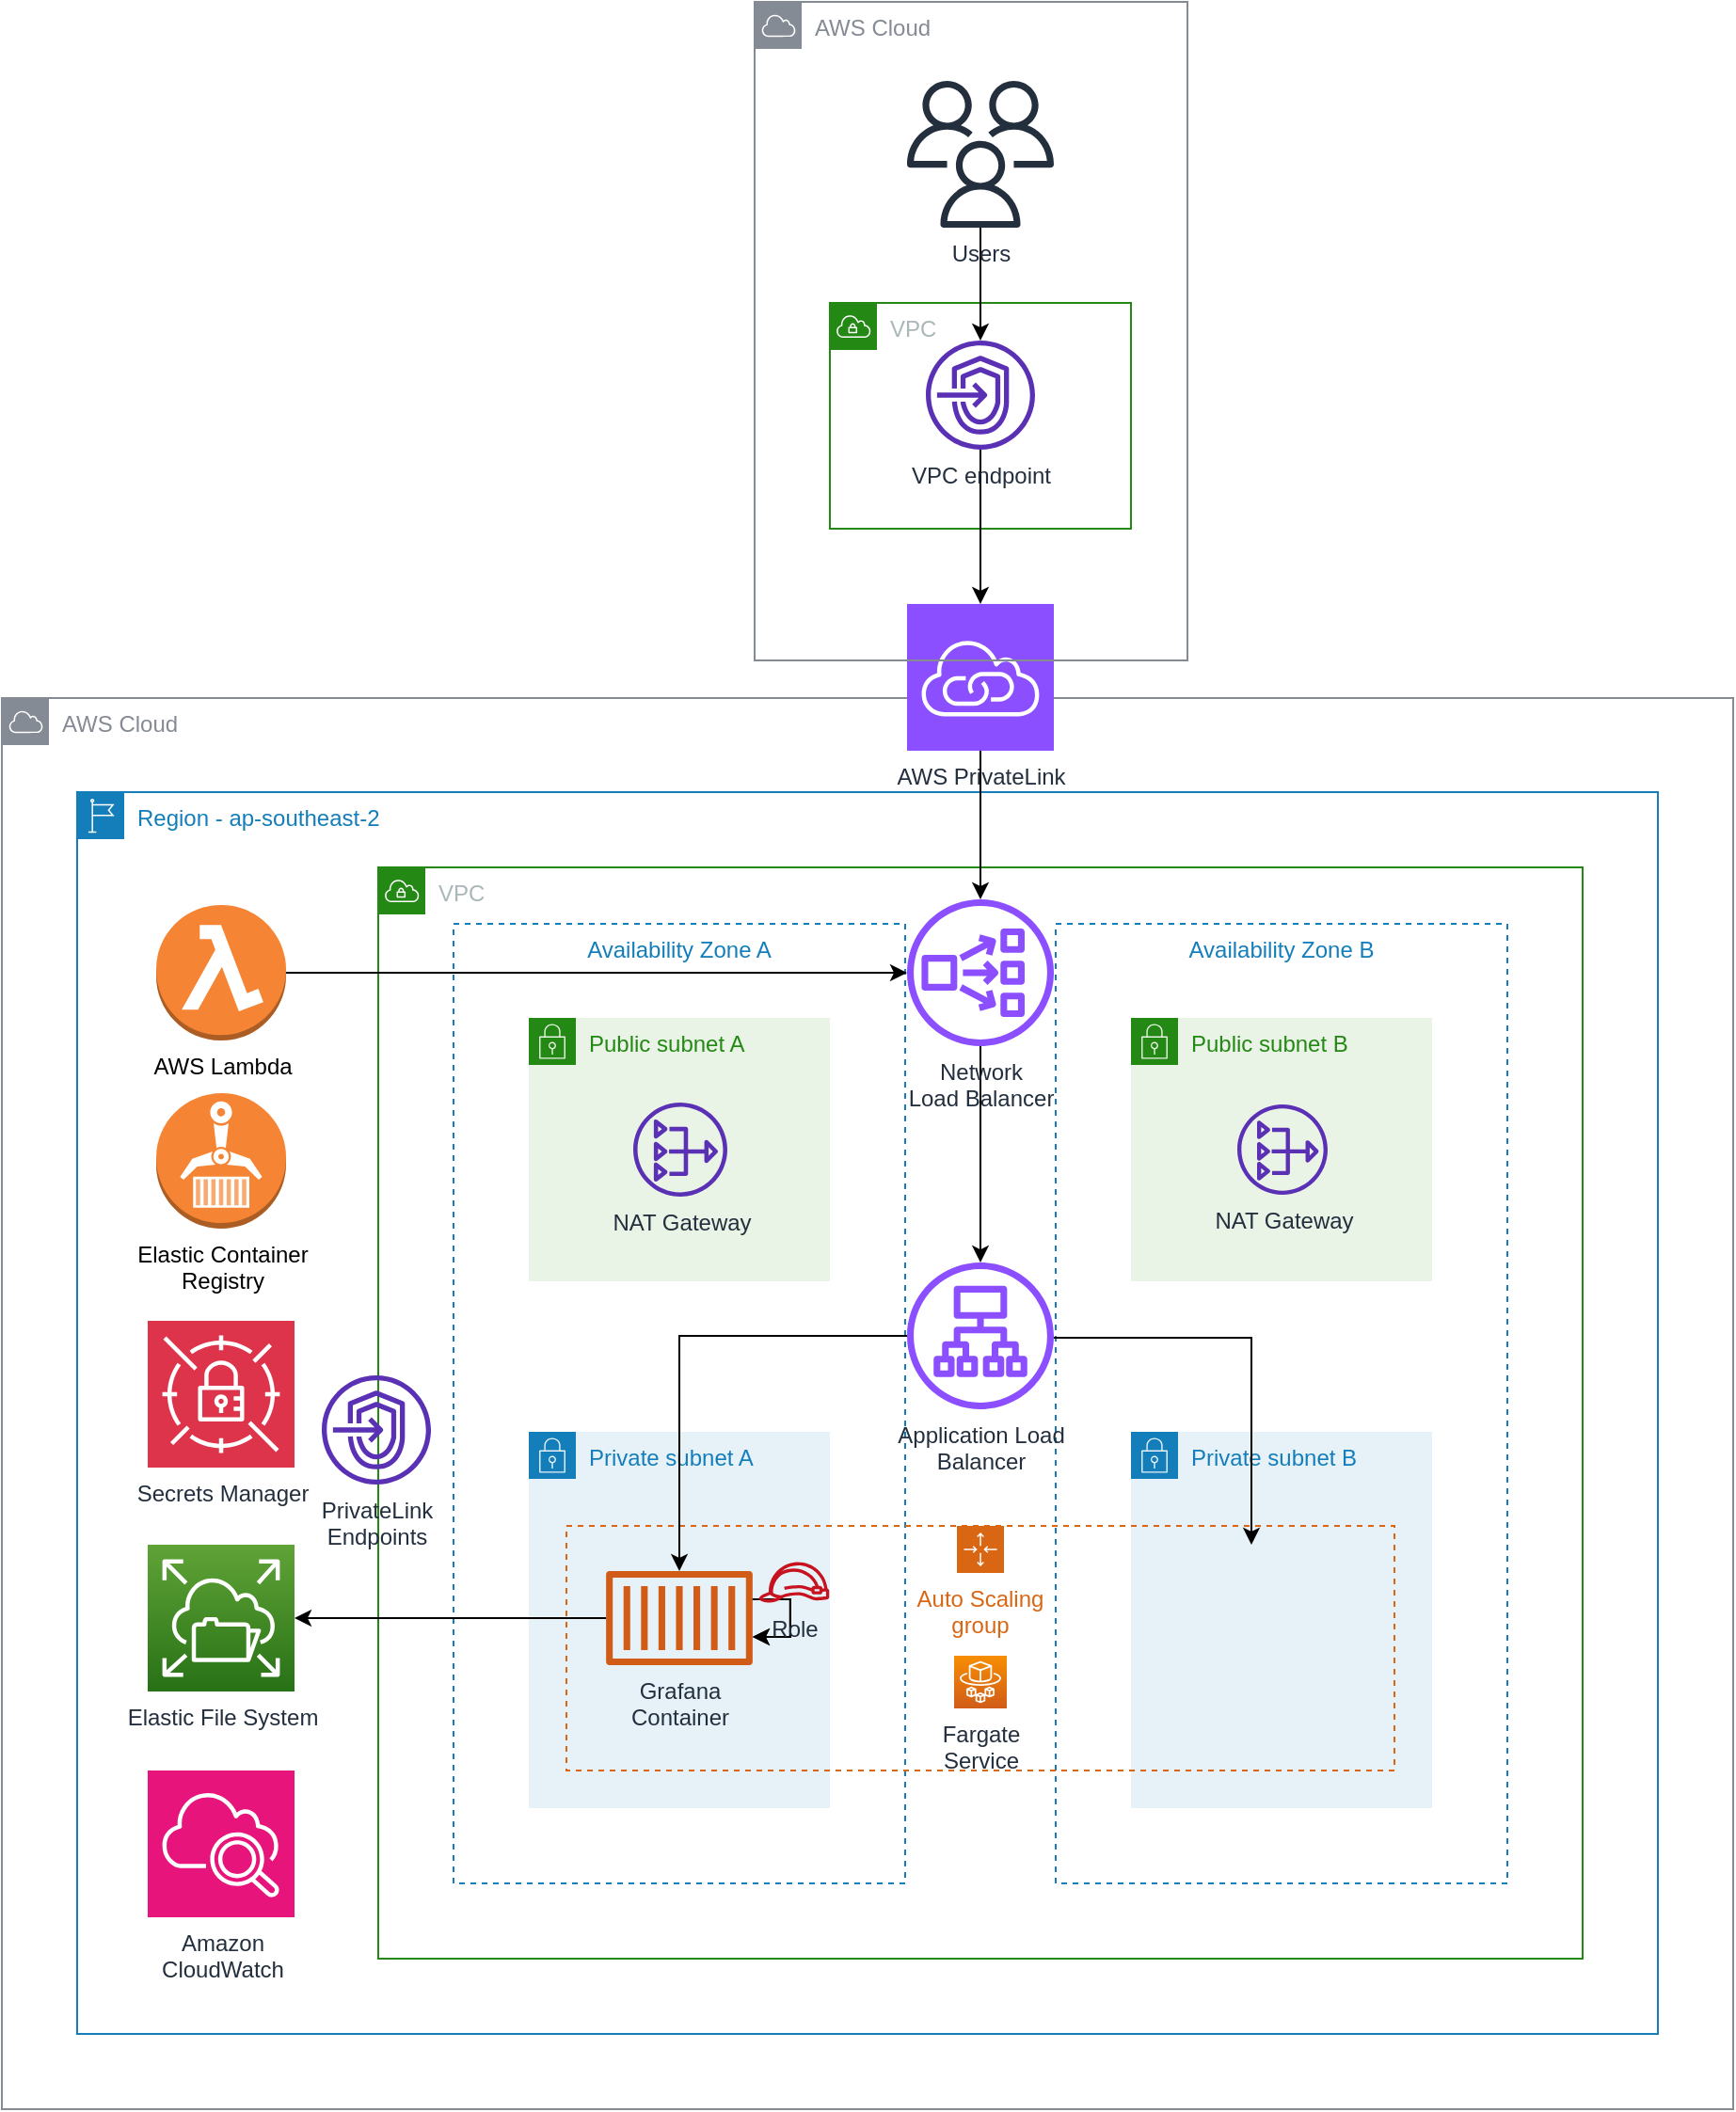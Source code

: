 <mxfile version="24.6.2" type="device">
  <diagram id="imtq8Z4648hJU_mWfPFM" name="Page-1">
    <mxGraphModel dx="2640" dy="1628" grid="1" gridSize="10" guides="1" tooltips="1" connect="1" arrows="1" fold="1" page="1" pageScale="1" pageWidth="1654" pageHeight="1169" math="0" shadow="0">
      <root>
        <mxCell id="0" />
        <mxCell id="1" parent="0" />
        <mxCell id="uo8cDGNjckPdmb15S1ab-6" value="AWS Cloud" style="sketch=0;outlineConnect=0;gradientColor=none;html=1;whiteSpace=wrap;fontSize=12;fontStyle=0;shape=mxgraph.aws4.group;grIcon=mxgraph.aws4.group_aws_cloud;strokeColor=#858B94;fillColor=none;verticalAlign=top;align=left;spacingLeft=30;fontColor=#858B94;dashed=0;" vertex="1" parent="1">
          <mxGeometry x="-40" y="250" width="920" height="750" as="geometry" />
        </mxCell>
        <mxCell id="EiazYXPmeUAbjcGxEAQZ-3" value="Region - ap-southeast-2" style="points=[[0,0],[0.25,0],[0.5,0],[0.75,0],[1,0],[1,0.25],[1,0.5],[1,0.75],[1,1],[0.75,1],[0.5,1],[0.25,1],[0,1],[0,0.75],[0,0.5],[0,0.25]];outlineConnect=0;gradientColor=none;html=1;whiteSpace=wrap;fontSize=12;fontStyle=0;shape=mxgraph.aws4.group;grIcon=mxgraph.aws4.group_region;strokeColor=#147EBA;fillColor=none;verticalAlign=top;align=left;spacingLeft=30;fontColor=#147EBA;dashed=0;" parent="1" vertex="1">
          <mxGeometry y="300" width="840" height="660" as="geometry" />
        </mxCell>
        <mxCell id="EiazYXPmeUAbjcGxEAQZ-2" value="VPC" style="points=[[0,0],[0.25,0],[0.5,0],[0.75,0],[1,0],[1,0.25],[1,0.5],[1,0.75],[1,1],[0.75,1],[0.5,1],[0.25,1],[0,1],[0,0.75],[0,0.5],[0,0.25]];outlineConnect=0;gradientColor=none;html=1;whiteSpace=wrap;fontSize=12;fontStyle=0;shape=mxgraph.aws4.group;grIcon=mxgraph.aws4.group_vpc;strokeColor=#248814;fillColor=none;verticalAlign=top;align=left;spacingLeft=30;fontColor=#AAB7B8;dashed=0;" parent="1" vertex="1">
          <mxGeometry x="160" y="340" width="640" height="580" as="geometry" />
        </mxCell>
        <mxCell id="EiazYXPmeUAbjcGxEAQZ-4" value="Availability Zone A" style="fillColor=none;strokeColor=#147EBA;dashed=1;verticalAlign=top;fontStyle=0;fontColor=#147EBA;" parent="1" vertex="1">
          <mxGeometry x="200" y="370" width="240" height="510" as="geometry" />
        </mxCell>
        <mxCell id="EiazYXPmeUAbjcGxEAQZ-5" value="Availability Zone B" style="fillColor=none;strokeColor=#147EBA;dashed=1;verticalAlign=top;fontStyle=0;fontColor=#147EBA;" parent="1" vertex="1">
          <mxGeometry x="520" y="370" width="240" height="510" as="geometry" />
        </mxCell>
        <mxCell id="EiazYXPmeUAbjcGxEAQZ-6" value="Public subnet A" style="points=[[0,0],[0.25,0],[0.5,0],[0.75,0],[1,0],[1,0.25],[1,0.5],[1,0.75],[1,1],[0.75,1],[0.5,1],[0.25,1],[0,1],[0,0.75],[0,0.5],[0,0.25]];outlineConnect=0;gradientColor=none;html=1;whiteSpace=wrap;fontSize=12;fontStyle=0;shape=mxgraph.aws4.group;grIcon=mxgraph.aws4.group_security_group;grStroke=0;strokeColor=#248814;fillColor=#E9F3E6;verticalAlign=top;align=left;spacingLeft=30;fontColor=#248814;dashed=0;" parent="1" vertex="1">
          <mxGeometry x="240" y="420" width="160" height="140" as="geometry" />
        </mxCell>
        <mxCell id="EiazYXPmeUAbjcGxEAQZ-7" value="Public subnet B" style="points=[[0,0],[0.25,0],[0.5,0],[0.75,0],[1,0],[1,0.25],[1,0.5],[1,0.75],[1,1],[0.75,1],[0.5,1],[0.25,1],[0,1],[0,0.75],[0,0.5],[0,0.25]];outlineConnect=0;gradientColor=none;html=1;whiteSpace=wrap;fontSize=12;fontStyle=0;shape=mxgraph.aws4.group;grIcon=mxgraph.aws4.group_security_group;grStroke=0;strokeColor=#248814;fillColor=#E9F3E6;verticalAlign=top;align=left;spacingLeft=30;fontColor=#248814;dashed=0;" parent="1" vertex="1">
          <mxGeometry x="560" y="420" width="160" height="140" as="geometry" />
        </mxCell>
        <mxCell id="EiazYXPmeUAbjcGxEAQZ-8" value="Private subnet A" style="points=[[0,0],[0.25,0],[0.5,0],[0.75,0],[1,0],[1,0.25],[1,0.5],[1,0.75],[1,1],[0.75,1],[0.5,1],[0.25,1],[0,1],[0,0.75],[0,0.5],[0,0.25]];outlineConnect=0;gradientColor=none;html=1;whiteSpace=wrap;fontSize=12;fontStyle=0;shape=mxgraph.aws4.group;grIcon=mxgraph.aws4.group_security_group;grStroke=0;strokeColor=#147EBA;fillColor=#E6F2F8;verticalAlign=top;align=left;spacingLeft=30;fontColor=#147EBA;dashed=0;" parent="1" vertex="1">
          <mxGeometry x="240" y="640" width="160" height="200" as="geometry" />
        </mxCell>
        <mxCell id="EiazYXPmeUAbjcGxEAQZ-9" value="Private subnet B" style="points=[[0,0],[0.25,0],[0.5,0],[0.75,0],[1,0],[1,0.25],[1,0.5],[1,0.75],[1,1],[0.75,1],[0.5,1],[0.25,1],[0,1],[0,0.75],[0,0.5],[0,0.25]];outlineConnect=0;gradientColor=none;html=1;whiteSpace=wrap;fontSize=12;fontStyle=0;shape=mxgraph.aws4.group;grIcon=mxgraph.aws4.group_security_group;grStroke=0;strokeColor=#147EBA;fillColor=#E6F2F8;verticalAlign=top;align=left;spacingLeft=30;fontColor=#147EBA;dashed=0;" parent="1" vertex="1">
          <mxGeometry x="560" y="640" width="160" height="200" as="geometry" />
        </mxCell>
        <mxCell id="EiazYXPmeUAbjcGxEAQZ-10" style="edgeStyle=orthogonalEdgeStyle;rounded=0;orthogonalLoop=1;jettySize=auto;html=1;exitX=0.5;exitY=1;exitDx=0;exitDy=0;" parent="1" source="EiazYXPmeUAbjcGxEAQZ-2" target="EiazYXPmeUAbjcGxEAQZ-2" edge="1">
          <mxGeometry relative="1" as="geometry" />
        </mxCell>
        <mxCell id="EiazYXPmeUAbjcGxEAQZ-13" value="Auto Scaling&lt;br&gt;group" style="points=[[0,0],[0.25,0],[0.5,0],[0.75,0],[1,0],[1,0.25],[1,0.5],[1,0.75],[1,1],[0.75,1],[0.5,1],[0.25,1],[0,1],[0,0.75],[0,0.5],[0,0.25]];outlineConnect=0;gradientColor=none;html=1;whiteSpace=wrap;fontSize=12;fontStyle=0;shape=mxgraph.aws4.groupCenter;grIcon=mxgraph.aws4.group_auto_scaling_group;grStroke=1;strokeColor=#D86613;fillColor=none;verticalAlign=top;align=center;fontColor=#D86613;dashed=1;spacingTop=25;" parent="1" vertex="1">
          <mxGeometry x="260" y="690" width="440" height="130" as="geometry" />
        </mxCell>
        <mxCell id="uo8cDGNjckPdmb15S1ab-13" style="edgeStyle=orthogonalEdgeStyle;rounded=0;orthogonalLoop=1;jettySize=auto;html=1;" edge="1" parent="1" source="EiazYXPmeUAbjcGxEAQZ-11" target="Y6ksXF8qLrXBDKIt_60n-1">
          <mxGeometry relative="1" as="geometry" />
        </mxCell>
        <mxCell id="EiazYXPmeUAbjcGxEAQZ-11" value="Grafana&lt;br&gt;Container" style="outlineConnect=0;fontColor=#232F3E;gradientColor=none;fillColor=#D05C17;strokeColor=none;dashed=0;verticalLabelPosition=bottom;verticalAlign=top;align=center;html=1;fontSize=12;fontStyle=0;aspect=fixed;pointerEvents=1;shape=mxgraph.aws4.container_1;" parent="1" vertex="1">
          <mxGeometry x="281" y="714" width="78" height="50" as="geometry" />
        </mxCell>
        <mxCell id="EiazYXPmeUAbjcGxEAQZ-16" value="" style="edgeStyle=orthogonalEdgeStyle;rounded=0;orthogonalLoop=1;jettySize=auto;html=1;" parent="1" source="uo8cDGNjckPdmb15S1ab-17" target="EiazYXPmeUAbjcGxEAQZ-11" edge="1">
          <mxGeometry relative="1" as="geometry">
            <mxPoint x="362" y="299" as="targetPoint" />
            <Array as="points">
              <mxPoint x="320" y="589" />
            </Array>
            <mxPoint x="425.5" y="620" as="sourcePoint" />
          </mxGeometry>
        </mxCell>
        <mxCell id="EiazYXPmeUAbjcGxEAQZ-17" value="NAT Gateway" style="outlineConnect=0;fontColor=#232F3E;gradientColor=none;fillColor=#5A30B5;strokeColor=none;dashed=0;verticalLabelPosition=bottom;verticalAlign=top;align=center;html=1;fontSize=12;fontStyle=0;aspect=fixed;pointerEvents=1;shape=mxgraph.aws4.nat_gateway;" parent="1" vertex="1">
          <mxGeometry x="295.5" y="465" width="50" height="50" as="geometry" />
        </mxCell>
        <mxCell id="EiazYXPmeUAbjcGxEAQZ-18" value="NAT Gateway" style="outlineConnect=0;fontColor=#232F3E;gradientColor=none;fillColor=#5A30B5;strokeColor=none;dashed=0;verticalLabelPosition=bottom;verticalAlign=top;align=center;html=1;fontSize=12;fontStyle=0;aspect=fixed;pointerEvents=1;shape=mxgraph.aws4.nat_gateway;" parent="1" vertex="1">
          <mxGeometry x="616.5" y="466" width="48" height="48" as="geometry" />
        </mxCell>
        <mxCell id="EiazYXPmeUAbjcGxEAQZ-19" value="PrivateLink &lt;br&gt;Endpoints" style="outlineConnect=0;fontColor=#232F3E;gradientColor=none;fillColor=#5A30B5;strokeColor=none;dashed=0;verticalLabelPosition=bottom;verticalAlign=top;align=center;html=1;fontSize=12;fontStyle=0;aspect=fixed;pointerEvents=1;shape=mxgraph.aws4.endpoints;" parent="1" vertex="1">
          <mxGeometry x="130" y="610" width="58" height="58" as="geometry" />
        </mxCell>
        <mxCell id="EiazYXPmeUAbjcGxEAQZ-23" value="Fargate&lt;br&gt;Service" style="outlineConnect=0;fontColor=#232F3E;gradientColor=#F78E04;gradientDirection=north;fillColor=#D05C17;strokeColor=#ffffff;dashed=0;verticalLabelPosition=bottom;verticalAlign=top;align=center;html=1;fontSize=12;fontStyle=0;aspect=fixed;shape=mxgraph.aws4.resourceIcon;resIcon=mxgraph.aws4.fargate;" parent="1" vertex="1">
          <mxGeometry x="466" y="759" width="28" height="28" as="geometry" />
        </mxCell>
        <mxCell id="EiazYXPmeUAbjcGxEAQZ-37" value="" style="edgeStyle=orthogonalEdgeStyle;rounded=0;orthogonalLoop=1;jettySize=auto;html=1;" parent="1" source="uo8cDGNjckPdmb15S1ab-17" edge="1">
          <mxGeometry relative="1" as="geometry">
            <mxPoint x="518.5" y="620" as="sourcePoint" />
            <mxPoint x="624" y="700" as="targetPoint" />
            <Array as="points">
              <mxPoint x="624" y="590" />
            </Array>
          </mxGeometry>
        </mxCell>
        <mxCell id="JBjK7YqMM1u91IqVHJYh-2" value="Elastic Container&lt;br&gt;Registry" style="outlineConnect=0;dashed=0;verticalLabelPosition=bottom;verticalAlign=top;align=center;html=1;shape=mxgraph.aws3.ecr;fillColor=#F58534;gradientColor=none;" parent="1" vertex="1">
          <mxGeometry x="42" y="460" width="69" height="72" as="geometry" />
        </mxCell>
        <mxCell id="JBjK7YqMM1u91IqVHJYh-8" style="edgeStyle=orthogonalEdgeStyle;rounded=0;orthogonalLoop=1;jettySize=auto;html=1;" parent="1" source="EiazYXPmeUAbjcGxEAQZ-11" target="EiazYXPmeUAbjcGxEAQZ-11" edge="1">
          <mxGeometry relative="1" as="geometry" />
        </mxCell>
        <mxCell id="JBjK7YqMM1u91IqVHJYh-9" style="edgeStyle=orthogonalEdgeStyle;rounded=0;orthogonalLoop=1;jettySize=auto;html=1;" parent="1" source="EiazYXPmeUAbjcGxEAQZ-11" target="EiazYXPmeUAbjcGxEAQZ-11" edge="1">
          <mxGeometry relative="1" as="geometry" />
        </mxCell>
        <mxCell id="Y6ksXF8qLrXBDKIt_60n-1" value="Elastic File System" style="outlineConnect=0;fontColor=#232F3E;gradientColor=#60A337;gradientDirection=north;fillColor=#277116;strokeColor=#ffffff;dashed=0;verticalLabelPosition=bottom;verticalAlign=top;align=center;html=1;fontSize=12;fontStyle=0;aspect=fixed;shape=mxgraph.aws4.resourceIcon;resIcon=mxgraph.aws4.elastic_file_system;" parent="1" vertex="1">
          <mxGeometry x="37.5" y="700" width="78" height="78" as="geometry" />
        </mxCell>
        <mxCell id="uo8cDGNjckPdmb15S1ab-21" style="edgeStyle=orthogonalEdgeStyle;rounded=0;orthogonalLoop=1;jettySize=auto;html=1;" edge="1" parent="1" source="uo8cDGNjckPdmb15S1ab-5" target="uo8cDGNjckPdmb15S1ab-16">
          <mxGeometry relative="1" as="geometry" />
        </mxCell>
        <mxCell id="uo8cDGNjckPdmb15S1ab-5" value="AWS PrivateLink" style="sketch=0;points=[[0,0,0],[0.25,0,0],[0.5,0,0],[0.75,0,0],[1,0,0],[0,1,0],[0.25,1,0],[0.5,1,0],[0.75,1,0],[1,1,0],[0,0.25,0],[0,0.5,0],[0,0.75,0],[1,0.25,0],[1,0.5,0],[1,0.75,0]];outlineConnect=0;fontColor=#232F3E;fillColor=#8C4FFF;strokeColor=#ffffff;dashed=0;verticalLabelPosition=bottom;verticalAlign=top;align=center;html=1;fontSize=12;fontStyle=0;aspect=fixed;shape=mxgraph.aws4.resourceIcon;resIcon=mxgraph.aws4.vpc_privatelink;" vertex="1" parent="1">
          <mxGeometry x="441" y="200" width="78" height="78" as="geometry" />
        </mxCell>
        <mxCell id="uo8cDGNjckPdmb15S1ab-7" value="Secrets Manager" style="sketch=0;points=[[0,0,0],[0.25,0,0],[0.5,0,0],[0.75,0,0],[1,0,0],[0,1,0],[0.25,1,0],[0.5,1,0],[0.75,1,0],[1,1,0],[0,0.25,0],[0,0.5,0],[0,0.75,0],[1,0.25,0],[1,0.5,0],[1,0.75,0]];outlineConnect=0;fontColor=#232F3E;fillColor=#DD344C;strokeColor=#ffffff;dashed=0;verticalLabelPosition=bottom;verticalAlign=top;align=center;html=1;fontSize=12;fontStyle=0;aspect=fixed;shape=mxgraph.aws4.resourceIcon;resIcon=mxgraph.aws4.secrets_manager;" vertex="1" parent="1">
          <mxGeometry x="37.5" y="581" width="78" height="78" as="geometry" />
        </mxCell>
        <mxCell id="uo8cDGNjckPdmb15S1ab-8" value="Amazon&lt;br&gt;CloudWatch" style="sketch=0;points=[[0,0,0],[0.25,0,0],[0.5,0,0],[0.75,0,0],[1,0,0],[0,1,0],[0.25,1,0],[0.5,1,0],[0.75,1,0],[1,1,0],[0,0.25,0],[0,0.5,0],[0,0.75,0],[1,0.25,0],[1,0.5,0],[1,0.75,0]];points=[[0,0,0],[0.25,0,0],[0.5,0,0],[0.75,0,0],[1,0,0],[0,1,0],[0.25,1,0],[0.5,1,0],[0.75,1,0],[1,1,0],[0,0.25,0],[0,0.5,0],[0,0.75,0],[1,0.25,0],[1,0.5,0],[1,0.75,0]];outlineConnect=0;fontColor=#232F3E;fillColor=#E7157B;strokeColor=#ffffff;dashed=0;verticalLabelPosition=bottom;verticalAlign=top;align=center;html=1;fontSize=12;fontStyle=0;aspect=fixed;shape=mxgraph.aws4.resourceIcon;resIcon=mxgraph.aws4.cloudwatch_2;" vertex="1" parent="1">
          <mxGeometry x="37.5" y="820" width="78" height="78" as="geometry" />
        </mxCell>
        <mxCell id="uo8cDGNjckPdmb15S1ab-15" value="AWS Cloud" style="sketch=0;outlineConnect=0;gradientColor=none;html=1;whiteSpace=wrap;fontSize=12;fontStyle=0;shape=mxgraph.aws4.group;grIcon=mxgraph.aws4.group_aws_cloud;strokeColor=#858B94;fillColor=none;verticalAlign=top;align=left;spacingLeft=30;fontColor=#858B94;dashed=0;" vertex="1" parent="1">
          <mxGeometry x="360" y="-120" width="230" height="350" as="geometry" />
        </mxCell>
        <mxCell id="uo8cDGNjckPdmb15S1ab-20" style="edgeStyle=orthogonalEdgeStyle;rounded=0;orthogonalLoop=1;jettySize=auto;html=1;" edge="1" parent="1" source="uo8cDGNjckPdmb15S1ab-16" target="uo8cDGNjckPdmb15S1ab-17">
          <mxGeometry relative="1" as="geometry" />
        </mxCell>
        <mxCell id="uo8cDGNjckPdmb15S1ab-16" value="Network&lt;br&gt;Load Balancer" style="sketch=0;outlineConnect=0;fontColor=#232F3E;gradientColor=none;fillColor=#8C4FFF;strokeColor=none;dashed=0;verticalLabelPosition=bottom;verticalAlign=top;align=center;html=1;fontSize=12;fontStyle=0;aspect=fixed;pointerEvents=1;shape=mxgraph.aws4.network_load_balancer;" vertex="1" parent="1">
          <mxGeometry x="441" y="357" width="78" height="78" as="geometry" />
        </mxCell>
        <mxCell id="uo8cDGNjckPdmb15S1ab-17" value="Application Load&lt;br&gt;Balancer" style="sketch=0;outlineConnect=0;fontColor=#232F3E;gradientColor=none;fillColor=#8C4FFF;strokeColor=none;dashed=0;verticalLabelPosition=bottom;verticalAlign=top;align=center;html=1;fontSize=12;fontStyle=0;aspect=fixed;pointerEvents=1;shape=mxgraph.aws4.application_load_balancer;" vertex="1" parent="1">
          <mxGeometry x="441" y="550" width="78" height="78" as="geometry" />
        </mxCell>
        <mxCell id="EiazYXPmeUAbjcGxEAQZ-28" value="Role" style="outlineConnect=0;fontColor=#232F3E;gradientColor=none;fillColor=#C7131F;strokeColor=none;dashed=0;verticalLabelPosition=bottom;verticalAlign=top;align=center;html=1;fontSize=12;fontStyle=0;aspect=fixed;pointerEvents=1;shape=mxgraph.aws4.role;" parent="1" vertex="1">
          <mxGeometry x="362" y="709.28" width="38" height="21.44" as="geometry" />
        </mxCell>
        <mxCell id="uo8cDGNjckPdmb15S1ab-23" style="edgeStyle=orthogonalEdgeStyle;rounded=0;orthogonalLoop=1;jettySize=auto;html=1;" edge="1" parent="1" source="uo8cDGNjckPdmb15S1ab-22" target="uo8cDGNjckPdmb15S1ab-16">
          <mxGeometry relative="1" as="geometry" />
        </mxCell>
        <mxCell id="uo8cDGNjckPdmb15S1ab-22" value="AWS Lambda" style="outlineConnect=0;dashed=0;verticalLabelPosition=bottom;verticalAlign=top;align=center;html=1;shape=mxgraph.aws3.lambda_function;fillColor=#F58534;gradientColor=none;" vertex="1" parent="1">
          <mxGeometry x="42" y="360" width="69" height="72" as="geometry" />
        </mxCell>
        <mxCell id="uo8cDGNjckPdmb15S1ab-25" value="VPC" style="points=[[0,0],[0.25,0],[0.5,0],[0.75,0],[1,0],[1,0.25],[1,0.5],[1,0.75],[1,1],[0.75,1],[0.5,1],[0.25,1],[0,1],[0,0.75],[0,0.5],[0,0.25]];outlineConnect=0;gradientColor=none;html=1;whiteSpace=wrap;fontSize=12;fontStyle=0;shape=mxgraph.aws4.group;grIcon=mxgraph.aws4.group_vpc;strokeColor=#248814;fillColor=none;verticalAlign=top;align=left;spacingLeft=30;fontColor=#AAB7B8;dashed=0;" vertex="1" parent="1">
          <mxGeometry x="400" y="40" width="160" height="120" as="geometry" />
        </mxCell>
        <mxCell id="uo8cDGNjckPdmb15S1ab-27" value="" style="edgeStyle=orthogonalEdgeStyle;rounded=0;orthogonalLoop=1;jettySize=auto;html=1;" edge="1" parent="1" source="uo8cDGNjckPdmb15S1ab-26" target="uo8cDGNjckPdmb15S1ab-5">
          <mxGeometry relative="1" as="geometry" />
        </mxCell>
        <mxCell id="uo8cDGNjckPdmb15S1ab-26" value="VPC endpoint" style="outlineConnect=0;fontColor=#232F3E;gradientColor=none;fillColor=#5A30B5;strokeColor=none;dashed=0;verticalLabelPosition=bottom;verticalAlign=top;align=center;html=1;fontSize=12;fontStyle=0;aspect=fixed;pointerEvents=1;shape=mxgraph.aws4.endpoints;" vertex="1" parent="1">
          <mxGeometry x="451" y="60" width="58" height="58" as="geometry" />
        </mxCell>
        <mxCell id="uo8cDGNjckPdmb15S1ab-29" style="edgeStyle=orthogonalEdgeStyle;rounded=0;orthogonalLoop=1;jettySize=auto;html=1;" edge="1" parent="1" source="uo8cDGNjckPdmb15S1ab-28" target="uo8cDGNjckPdmb15S1ab-26">
          <mxGeometry relative="1" as="geometry" />
        </mxCell>
        <mxCell id="uo8cDGNjckPdmb15S1ab-28" value="Users" style="sketch=0;outlineConnect=0;fontColor=#232F3E;gradientColor=none;fillColor=#232F3D;strokeColor=none;dashed=0;verticalLabelPosition=bottom;verticalAlign=top;align=center;html=1;fontSize=12;fontStyle=0;aspect=fixed;pointerEvents=1;shape=mxgraph.aws4.users;" vertex="1" parent="1">
          <mxGeometry x="441" y="-78" width="78" height="78" as="geometry" />
        </mxCell>
      </root>
    </mxGraphModel>
  </diagram>
</mxfile>
